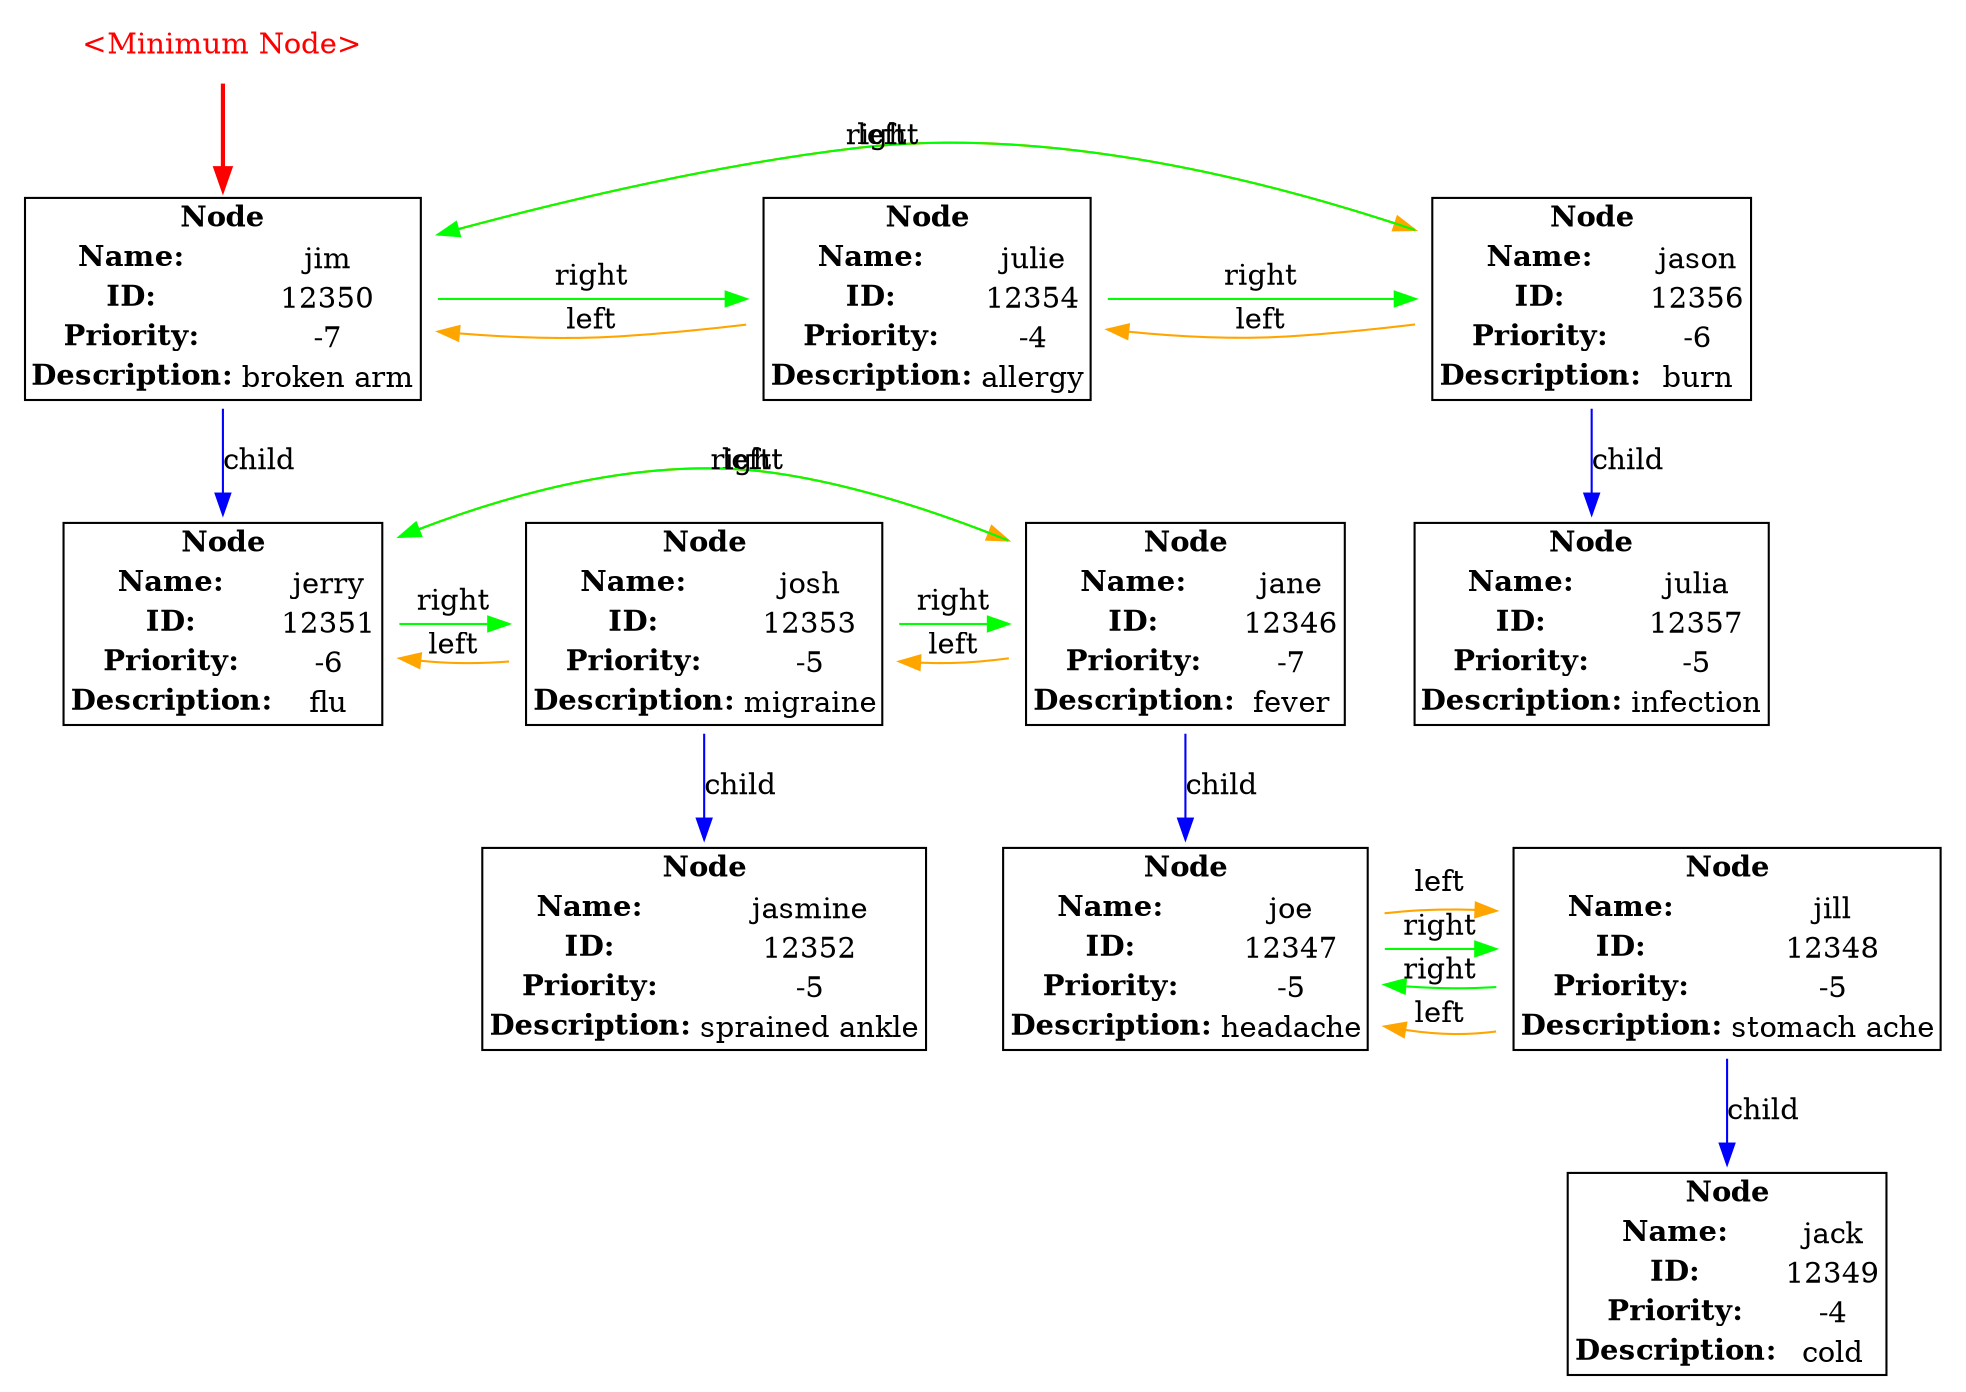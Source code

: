 digraph FibonacciHeap {
    graph [rankdir=TB];
    node [shape=plaintext];
    MinPointer [shape=plaintext, label="<Minimum Node>", fontcolor=red];
    Node0x11b7dd8 [label=<
        <table border="1" cellborder="0" cellspacing="0">
            <tr><td colspan="2"><b>Node</b></td></tr>
            <tr><td><b>Name:</b></td><td>jim</td></tr>
            <tr><td><b>ID:</b></td><td>12350</td></tr>
            <tr><td><b>Priority:</b></td><td>-7</td></tr>
            <tr><td><b>Description:</b></td><td>broken arm</td></tr>
        </table>
    >];
    MinPointer -> Node0x11b7dd8 [color=red, penwidth=2];
    Node0x11b7dd8 -> Node0x11b7ed0 [label="child", color=blue];
    Node0x11b7ed0 [label=<
        <table border="1" cellborder="0" cellspacing="0">
            <tr><td colspan="2"><b>Node</b></td></tr>
            <tr><td><b>Name:</b></td><td>jerry</td></tr>
            <tr><td><b>ID:</b></td><td>12351</td></tr>
            <tr><td><b>Priority:</b></td><td>-6</td></tr>
            <tr><td><b>Description:</b></td><td>flu</td></tr>
        </table>
    >];
    Node0x11b7ed0 -> Node0x11b80c0 [label="right", color=green, constraint=false];
    Node0x11b7ed0 -> Node0x11b1810 [label="left", color=orange, constraint=false];
    Node0x11b80c0 [label=<
        <table border="1" cellborder="0" cellspacing="0">
            <tr><td colspan="2"><b>Node</b></td></tr>
            <tr><td><b>Name:</b></td><td>josh</td></tr>
            <tr><td><b>ID:</b></td><td>12353</td></tr>
            <tr><td><b>Priority:</b></td><td>-5</td></tr>
            <tr><td><b>Description:</b></td><td>migraine</td></tr>
        </table>
    >];
    Node0x11b80c0 -> Node0x11b7fc8 [label="child", color=blue];
    Node0x11b7fc8 [label=<
        <table border="1" cellborder="0" cellspacing="0">
            <tr><td colspan="2"><b>Node</b></td></tr>
            <tr><td><b>Name:</b></td><td>jasmine</td></tr>
            <tr><td><b>ID:</b></td><td>12352</td></tr>
            <tr><td><b>Priority:</b></td><td>-5</td></tr>
            <tr><td><b>Description:</b></td><td>sprained ankle</td></tr>
        </table>
    >];
    Node0x11b80c0 -> Node0x11b1810 [label="right", color=green, constraint=false];
    Node0x11b80c0 -> Node0x11b7ed0 [label="left", color=orange, constraint=false];
    Node0x11b1810 [label=<
        <table border="1" cellborder="0" cellspacing="0">
            <tr><td colspan="2"><b>Node</b></td></tr>
            <tr><td><b>Name:</b></td><td>jane</td></tr>
            <tr><td><b>ID:</b></td><td>12346</td></tr>
            <tr><td><b>Priority:</b></td><td>-7</td></tr>
            <tr><td><b>Description:</b></td><td>fever</td></tr>
        </table>
    >];
    Node0x11b1810 -> Node0x11b7af0 [label="child", color=blue];
    Node0x11b7af0 [label=<
        <table border="1" cellborder="0" cellspacing="0">
            <tr><td colspan="2"><b>Node</b></td></tr>
            <tr><td><b>Name:</b></td><td>joe</td></tr>
            <tr><td><b>ID:</b></td><td>12347</td></tr>
            <tr><td><b>Priority:</b></td><td>-5</td></tr>
            <tr><td><b>Description:</b></td><td>headache</td></tr>
        </table>
    >];
    Node0x11b7af0 -> Node0x11b7be8 [label="right", color=green, constraint=false];
    Node0x11b7af0 -> Node0x11b7be8 [label="left", color=orange, constraint=false];
    Node0x11b7be8 [label=<
        <table border="1" cellborder="0" cellspacing="0">
            <tr><td colspan="2"><b>Node</b></td></tr>
            <tr><td><b>Name:</b></td><td>jill</td></tr>
            <tr><td><b>ID:</b></td><td>12348</td></tr>
            <tr><td><b>Priority:</b></td><td>-5</td></tr>
            <tr><td><b>Description:</b></td><td>stomach ache</td></tr>
        </table>
    >];
    Node0x11b7be8 -> Node0x11b7ce0 [label="child", color=blue];
    Node0x11b7ce0 [label=<
        <table border="1" cellborder="0" cellspacing="0">
            <tr><td colspan="2"><b>Node</b></td></tr>
            <tr><td><b>Name:</b></td><td>jack</td></tr>
            <tr><td><b>ID:</b></td><td>12349</td></tr>
            <tr><td><b>Priority:</b></td><td>-4</td></tr>
            <tr><td><b>Description:</b></td><td>cold</td></tr>
        </table>
    >];
    Node0x11b7be8 -> Node0x11b7af0 [label="right", color=green, constraint=false];
    Node0x11b7be8 -> Node0x11b7af0 [label="left", color=orange, constraint=false];
    Node0x11b1810 -> Node0x11b7ed0 [label="right", color=green, constraint=false];
    Node0x11b1810 -> Node0x11b80c0 [label="left", color=orange, constraint=false];
    Node0x11b7dd8 -> Node0x11b81b8 [label="right", color=green, constraint=false];
    Node0x11b7dd8 -> Node0x11b8338 [label="left", color=orange, constraint=false];
    Node0x11b81b8 [label=<
        <table border="1" cellborder="0" cellspacing="0">
            <tr><td colspan="2"><b>Node</b></td></tr>
            <tr><td><b>Name:</b></td><td>julie</td></tr>
            <tr><td><b>ID:</b></td><td>12354</td></tr>
            <tr><td><b>Priority:</b></td><td>-4</td></tr>
            <tr><td><b>Description:</b></td><td>allergy</td></tr>
        </table>
    >];
    Node0x11b81b8 -> Node0x11b8338 [label="right", color=green, constraint=false];
    Node0x11b81b8 -> Node0x11b7dd8 [label="left", color=orange, constraint=false];
    Node0x11b8338 [label=<
        <table border="1" cellborder="0" cellspacing="0">
            <tr><td colspan="2"><b>Node</b></td></tr>
            <tr><td><b>Name:</b></td><td>jason</td></tr>
            <tr><td><b>ID:</b></td><td>12356</td></tr>
            <tr><td><b>Priority:</b></td><td>-6</td></tr>
            <tr><td><b>Description:</b></td><td>burn</td></tr>
        </table>
    >];
    Node0x11b8338 -> Node0x11b0520 [label="child", color=blue];
    Node0x11b0520 [label=<
        <table border="1" cellborder="0" cellspacing="0">
            <tr><td colspan="2"><b>Node</b></td></tr>
            <tr><td><b>Name:</b></td><td>julia</td></tr>
            <tr><td><b>ID:</b></td><td>12357</td></tr>
            <tr><td><b>Priority:</b></td><td>-5</td></tr>
            <tr><td><b>Description:</b></td><td>infection</td></tr>
        </table>
    >];
    Node0x11b8338 -> Node0x11b7dd8 [label="right", color=green, constraint=false];
    Node0x11b8338 -> Node0x11b81b8 [label="left", color=orange, constraint=false];
    { rank=same; Node0x11b7dd8; Node0x11b81b8; Node0x11b8338; }
    { rank=same; Node0x11b7ed0; Node0x11b80c0; Node0x11b1810; Node0x11b0520; }
    { rank=same; Node0x11b7fc8; Node0x11b7af0; Node0x11b7be8; }
    { rank=same; Node0x11b7ce0; }
}
